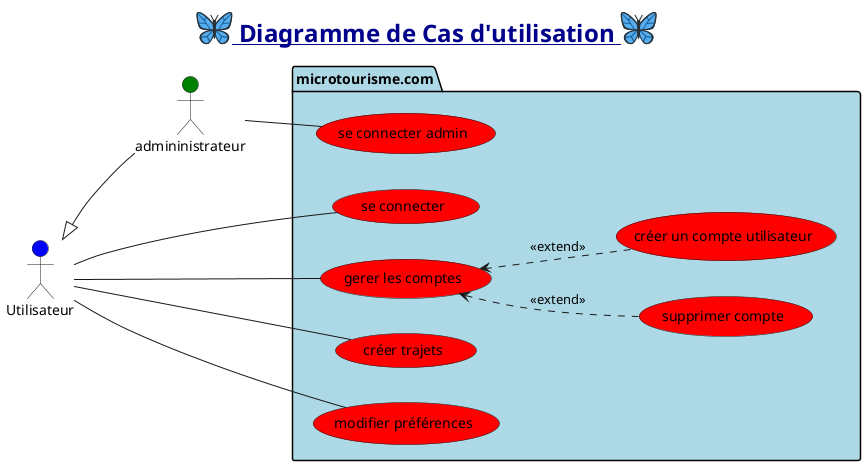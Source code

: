 @startuml

title <size:24><color:#darkblue><u><:1f98b:> Diagramme de Cas d'utilisation <:1f98b:></u></color></size>

together {

    actor Utilisateur as UU #blue
    actor admininistrateur as UA #green
}

package "microtourisme.com" #LightBlue {

    left to right direction    

    usecase "gerer les comptes" as GC #red

    together {

        usecase "créer un compte utilisateur" as CC #Red
        usecase "supprimer compte" as SSC #red
    }

    together {

        usecase "se connecter" as SC #Red
        usecase "se connecter admin" as SAD #red
    }

    usecase "créer trajets" as t #red

    usecase "modifier préférences" as MP #red
    
    
    
        
}

UU -- GC
UA -- SAD
UU -- MP
UU -- t
UU -- SC

SSC .up.> GC : <<extend>>
CC ..> GC : <<extend>>

UA -up-|> UU

@enduml
